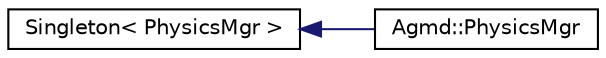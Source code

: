 digraph "Graphical Class Hierarchy"
{
  edge [fontname="Helvetica",fontsize="10",labelfontname="Helvetica",labelfontsize="10"];
  node [fontname="Helvetica",fontsize="10",shape=record];
  rankdir="LR";
  Node1 [label="Singleton\< PhysicsMgr \>",height=0.2,width=0.4,color="black", fillcolor="white", style="filled",URL="$class_singleton.html"];
  Node1 -> Node2 [dir="back",color="midnightblue",fontsize="10",style="solid",fontname="Helvetica"];
  Node2 [label="Agmd::PhysicsMgr",height=0.2,width=0.4,color="black", fillcolor="white", style="filled",URL="$class_agmd_1_1_physics_mgr.html"];
}
